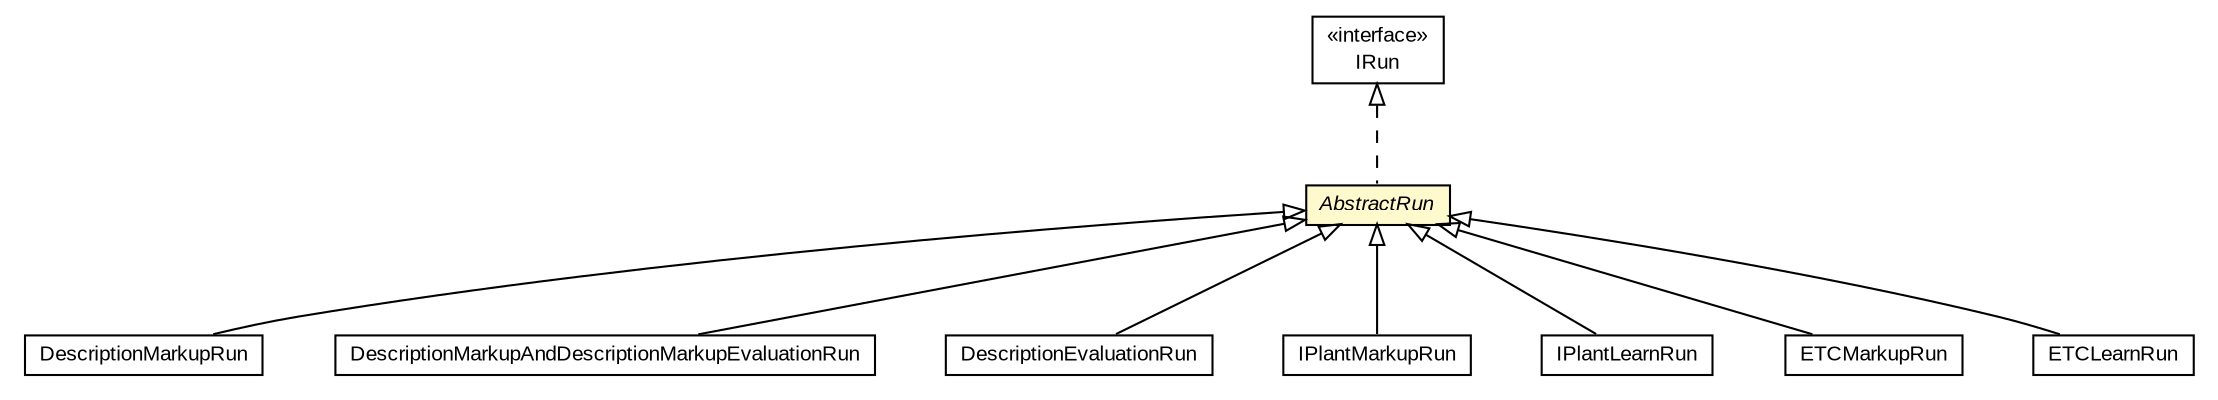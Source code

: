 #!/usr/local/bin/dot
#
# Class diagram 
# Generated by UMLGraph version R5_6-24-gf6e263 (http://www.umlgraph.org/)
#

digraph G {
	edge [fontname="arial",fontsize=10,labelfontname="arial",labelfontsize=10];
	node [fontname="arial",fontsize=10,shape=plaintext];
	nodesep=0.25;
	ranksep=0.5;
	// edu.arizona.biosemantics.semanticmarkup.markupelement.description.run.DescriptionMarkupRun
	c31679 [label=<<table title="edu.arizona.biosemantics.semanticmarkup.markupelement.description.run.DescriptionMarkupRun" border="0" cellborder="1" cellspacing="0" cellpadding="2" port="p" href="../markupelement/description/run/DescriptionMarkupRun.html">
		<tr><td><table border="0" cellspacing="0" cellpadding="1">
<tr><td align="center" balign="center"> DescriptionMarkupRun </td></tr>
		</table></td></tr>
		</table>>, URL="../markupelement/description/run/DescriptionMarkupRun.html", fontname="arial", fontcolor="black", fontsize=10.0];
	// edu.arizona.biosemantics.semanticmarkup.markupelement.description.run.DescriptionMarkupAndDescriptionMarkupEvaluationRun
	c31680 [label=<<table title="edu.arizona.biosemantics.semanticmarkup.markupelement.description.run.DescriptionMarkupAndDescriptionMarkupEvaluationRun" border="0" cellborder="1" cellspacing="0" cellpadding="2" port="p" href="../markupelement/description/run/DescriptionMarkupAndDescriptionMarkupEvaluationRun.html">
		<tr><td><table border="0" cellspacing="0" cellpadding="1">
<tr><td align="center" balign="center"> DescriptionMarkupAndDescriptionMarkupEvaluationRun </td></tr>
		</table></td></tr>
		</table>>, URL="../markupelement/description/run/DescriptionMarkupAndDescriptionMarkupEvaluationRun.html", fontname="arial", fontcolor="black", fontsize=10.0];
	// edu.arizona.biosemantics.semanticmarkup.markupelement.description.run.DescriptionEvaluationRun
	c31681 [label=<<table title="edu.arizona.biosemantics.semanticmarkup.markupelement.description.run.DescriptionEvaluationRun" border="0" cellborder="1" cellspacing="0" cellpadding="2" port="p" href="../markupelement/description/run/DescriptionEvaluationRun.html">
		<tr><td><table border="0" cellspacing="0" cellpadding="1">
<tr><td align="center" balign="center"> DescriptionEvaluationRun </td></tr>
		</table></td></tr>
		</table>>, URL="../markupelement/description/run/DescriptionEvaluationRun.html", fontname="arial", fontcolor="black", fontsize=10.0];
	// edu.arizona.biosemantics.semanticmarkup.markupelement.description.run.iplant.IPlantMarkupRun
	c31682 [label=<<table title="edu.arizona.biosemantics.semanticmarkup.markupelement.description.run.iplant.IPlantMarkupRun" border="0" cellborder="1" cellspacing="0" cellpadding="2" port="p" href="../markupelement/description/run/iplant/IPlantMarkupRun.html">
		<tr><td><table border="0" cellspacing="0" cellpadding="1">
<tr><td align="center" balign="center"> IPlantMarkupRun </td></tr>
		</table></td></tr>
		</table>>, URL="../markupelement/description/run/iplant/IPlantMarkupRun.html", fontname="arial", fontcolor="black", fontsize=10.0];
	// edu.arizona.biosemantics.semanticmarkup.markupelement.description.run.iplant.IPlantLearnRun
	c31683 [label=<<table title="edu.arizona.biosemantics.semanticmarkup.markupelement.description.run.iplant.IPlantLearnRun" border="0" cellborder="1" cellspacing="0" cellpadding="2" port="p" href="../markupelement/description/run/iplant/IPlantLearnRun.html">
		<tr><td><table border="0" cellspacing="0" cellpadding="1">
<tr><td align="center" balign="center"> IPlantLearnRun </td></tr>
		</table></td></tr>
		</table>>, URL="../markupelement/description/run/iplant/IPlantLearnRun.html", fontname="arial", fontcolor="black", fontsize=10.0];
	// edu.arizona.biosemantics.semanticmarkup.run.IRun
	c31783 [label=<<table title="edu.arizona.biosemantics.semanticmarkup.run.IRun" border="0" cellborder="1" cellspacing="0" cellpadding="2" port="p" href="./IRun.html">
		<tr><td><table border="0" cellspacing="0" cellpadding="1">
<tr><td align="center" balign="center"> &#171;interface&#187; </td></tr>
<tr><td align="center" balign="center"> IRun </td></tr>
		</table></td></tr>
		</table>>, URL="./IRun.html", fontname="arial", fontcolor="black", fontsize=10.0];
	// edu.arizona.biosemantics.semanticmarkup.run.AbstractRun
	c31784 [label=<<table title="edu.arizona.biosemantics.semanticmarkup.run.AbstractRun" border="0" cellborder="1" cellspacing="0" cellpadding="2" port="p" bgcolor="lemonChiffon" href="./AbstractRun.html">
		<tr><td><table border="0" cellspacing="0" cellpadding="1">
<tr><td align="center" balign="center"><font face="arial italic"> AbstractRun </font></td></tr>
		</table></td></tr>
		</table>>, URL="./AbstractRun.html", fontname="arial", fontcolor="black", fontsize=10.0];
	// edu.arizona.biosemantics.semanticmarkup.run.etc.ETCMarkupRun
	c31785 [label=<<table title="edu.arizona.biosemantics.semanticmarkup.run.etc.ETCMarkupRun" border="0" cellborder="1" cellspacing="0" cellpadding="2" port="p" href="./etc/ETCMarkupRun.html">
		<tr><td><table border="0" cellspacing="0" cellpadding="1">
<tr><td align="center" balign="center"> ETCMarkupRun </td></tr>
		</table></td></tr>
		</table>>, URL="./etc/ETCMarkupRun.html", fontname="arial", fontcolor="black", fontsize=10.0];
	// edu.arizona.biosemantics.semanticmarkup.run.etc.ETCLearnRun
	c31786 [label=<<table title="edu.arizona.biosemantics.semanticmarkup.run.etc.ETCLearnRun" border="0" cellborder="1" cellspacing="0" cellpadding="2" port="p" href="./etc/ETCLearnRun.html">
		<tr><td><table border="0" cellspacing="0" cellpadding="1">
<tr><td align="center" balign="center"> ETCLearnRun </td></tr>
		</table></td></tr>
		</table>>, URL="./etc/ETCLearnRun.html", fontname="arial", fontcolor="black", fontsize=10.0];
	//edu.arizona.biosemantics.semanticmarkup.markupelement.description.run.DescriptionMarkupRun extends edu.arizona.biosemantics.semanticmarkup.run.AbstractRun
	c31784:p -> c31679:p [dir=back,arrowtail=empty];
	//edu.arizona.biosemantics.semanticmarkup.markupelement.description.run.DescriptionMarkupAndDescriptionMarkupEvaluationRun extends edu.arizona.biosemantics.semanticmarkup.run.AbstractRun
	c31784:p -> c31680:p [dir=back,arrowtail=empty];
	//edu.arizona.biosemantics.semanticmarkup.markupelement.description.run.DescriptionEvaluationRun extends edu.arizona.biosemantics.semanticmarkup.run.AbstractRun
	c31784:p -> c31681:p [dir=back,arrowtail=empty];
	//edu.arizona.biosemantics.semanticmarkup.markupelement.description.run.iplant.IPlantMarkupRun extends edu.arizona.biosemantics.semanticmarkup.run.AbstractRun
	c31784:p -> c31682:p [dir=back,arrowtail=empty];
	//edu.arizona.biosemantics.semanticmarkup.markupelement.description.run.iplant.IPlantLearnRun extends edu.arizona.biosemantics.semanticmarkup.run.AbstractRun
	c31784:p -> c31683:p [dir=back,arrowtail=empty];
	//edu.arizona.biosemantics.semanticmarkup.run.AbstractRun implements edu.arizona.biosemantics.semanticmarkup.run.IRun
	c31783:p -> c31784:p [dir=back,arrowtail=empty,style=dashed];
	//edu.arizona.biosemantics.semanticmarkup.run.etc.ETCMarkupRun extends edu.arizona.biosemantics.semanticmarkup.run.AbstractRun
	c31784:p -> c31785:p [dir=back,arrowtail=empty];
	//edu.arizona.biosemantics.semanticmarkup.run.etc.ETCLearnRun extends edu.arizona.biosemantics.semanticmarkup.run.AbstractRun
	c31784:p -> c31786:p [dir=back,arrowtail=empty];
}

